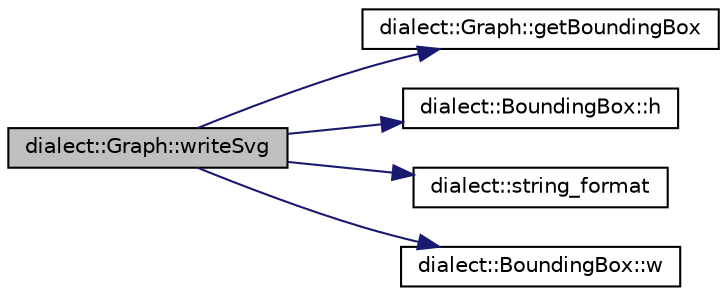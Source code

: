 digraph "dialect::Graph::writeSvg"
{
  edge [fontname="Helvetica",fontsize="10",labelfontname="Helvetica",labelfontsize="10"];
  node [fontname="Helvetica",fontsize="10",shape=record];
  rankdir="LR";
  Node235 [label="dialect::Graph::writeSvg",height=0.2,width=0.4,color="black", fillcolor="grey75", style="filled", fontcolor="black"];
  Node235 -> Node236 [color="midnightblue",fontsize="10",style="solid",fontname="Helvetica"];
  Node236 [label="dialect::Graph::getBoundingBox",height=0.2,width=0.4,color="black", fillcolor="white", style="filled",URL="$classdialect_1_1Graph.html#a2da1cfb32899fe1d2d5f5967a455a0f6",tooltip="Get the bounding box for this Graph. "];
  Node235 -> Node237 [color="midnightblue",fontsize="10",style="solid",fontname="Helvetica"];
  Node237 [label="dialect::BoundingBox::h",height=0.2,width=0.4,color="black", fillcolor="white", style="filled",URL="$structdialect_1_1BoundingBox.html#a0c3a42869c020255f63dfce1a891066d",tooltip="Get the height of the box. "];
  Node235 -> Node238 [color="midnightblue",fontsize="10",style="solid",fontname="Helvetica"];
  Node238 [label="dialect::string_format",height=0.2,width=0.4,color="black", fillcolor="white", style="filled",URL="$namespacedialect.html#a7fdbc3f53251706e91936da1109bb644",tooltip="String formatting. "];
  Node235 -> Node239 [color="midnightblue",fontsize="10",style="solid",fontname="Helvetica"];
  Node239 [label="dialect::BoundingBox::w",height=0.2,width=0.4,color="black", fillcolor="white", style="filled",URL="$structdialect_1_1BoundingBox.html#a467c0c9f4464e66abdc2eb342f3f7c57",tooltip="Get the width of the box. "];
}
